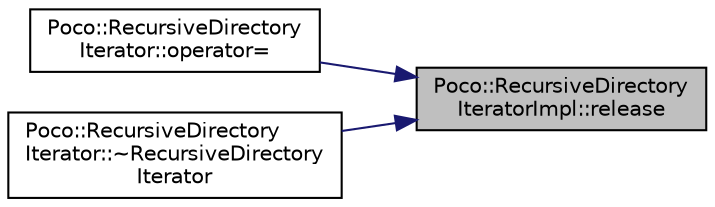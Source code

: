 digraph "Poco::RecursiveDirectoryIteratorImpl::release"
{
 // LATEX_PDF_SIZE
  edge [fontname="Helvetica",fontsize="10",labelfontname="Helvetica",labelfontsize="10"];
  node [fontname="Helvetica",fontsize="10",shape=record];
  rankdir="RL";
  Node1 [label="Poco::RecursiveDirectory\lIteratorImpl::release",height=0.2,width=0.4,color="black", fillcolor="grey75", style="filled", fontcolor="black",tooltip=" "];
  Node1 -> Node2 [dir="back",color="midnightblue",fontsize="10",style="solid",fontname="Helvetica"];
  Node2 [label="Poco::RecursiveDirectory\lIterator::operator=",height=0.2,width=0.4,color="black", fillcolor="white", style="filled",URL="$classPoco_1_1RecursiveDirectoryIterator.html#a2421be58f6ef6bf146aac83b05fe7de3",tooltip=" "];
  Node1 -> Node3 [dir="back",color="midnightblue",fontsize="10",style="solid",fontname="Helvetica"];
  Node3 [label="Poco::RecursiveDirectory\lIterator::~RecursiveDirectory\lIterator",height=0.2,width=0.4,color="black", fillcolor="white", style="filled",URL="$classPoco_1_1RecursiveDirectoryIterator.html#a55802f92b4b623b4f38b29b98376f768",tooltip="Destroys the DirectoryIterator."];
}
